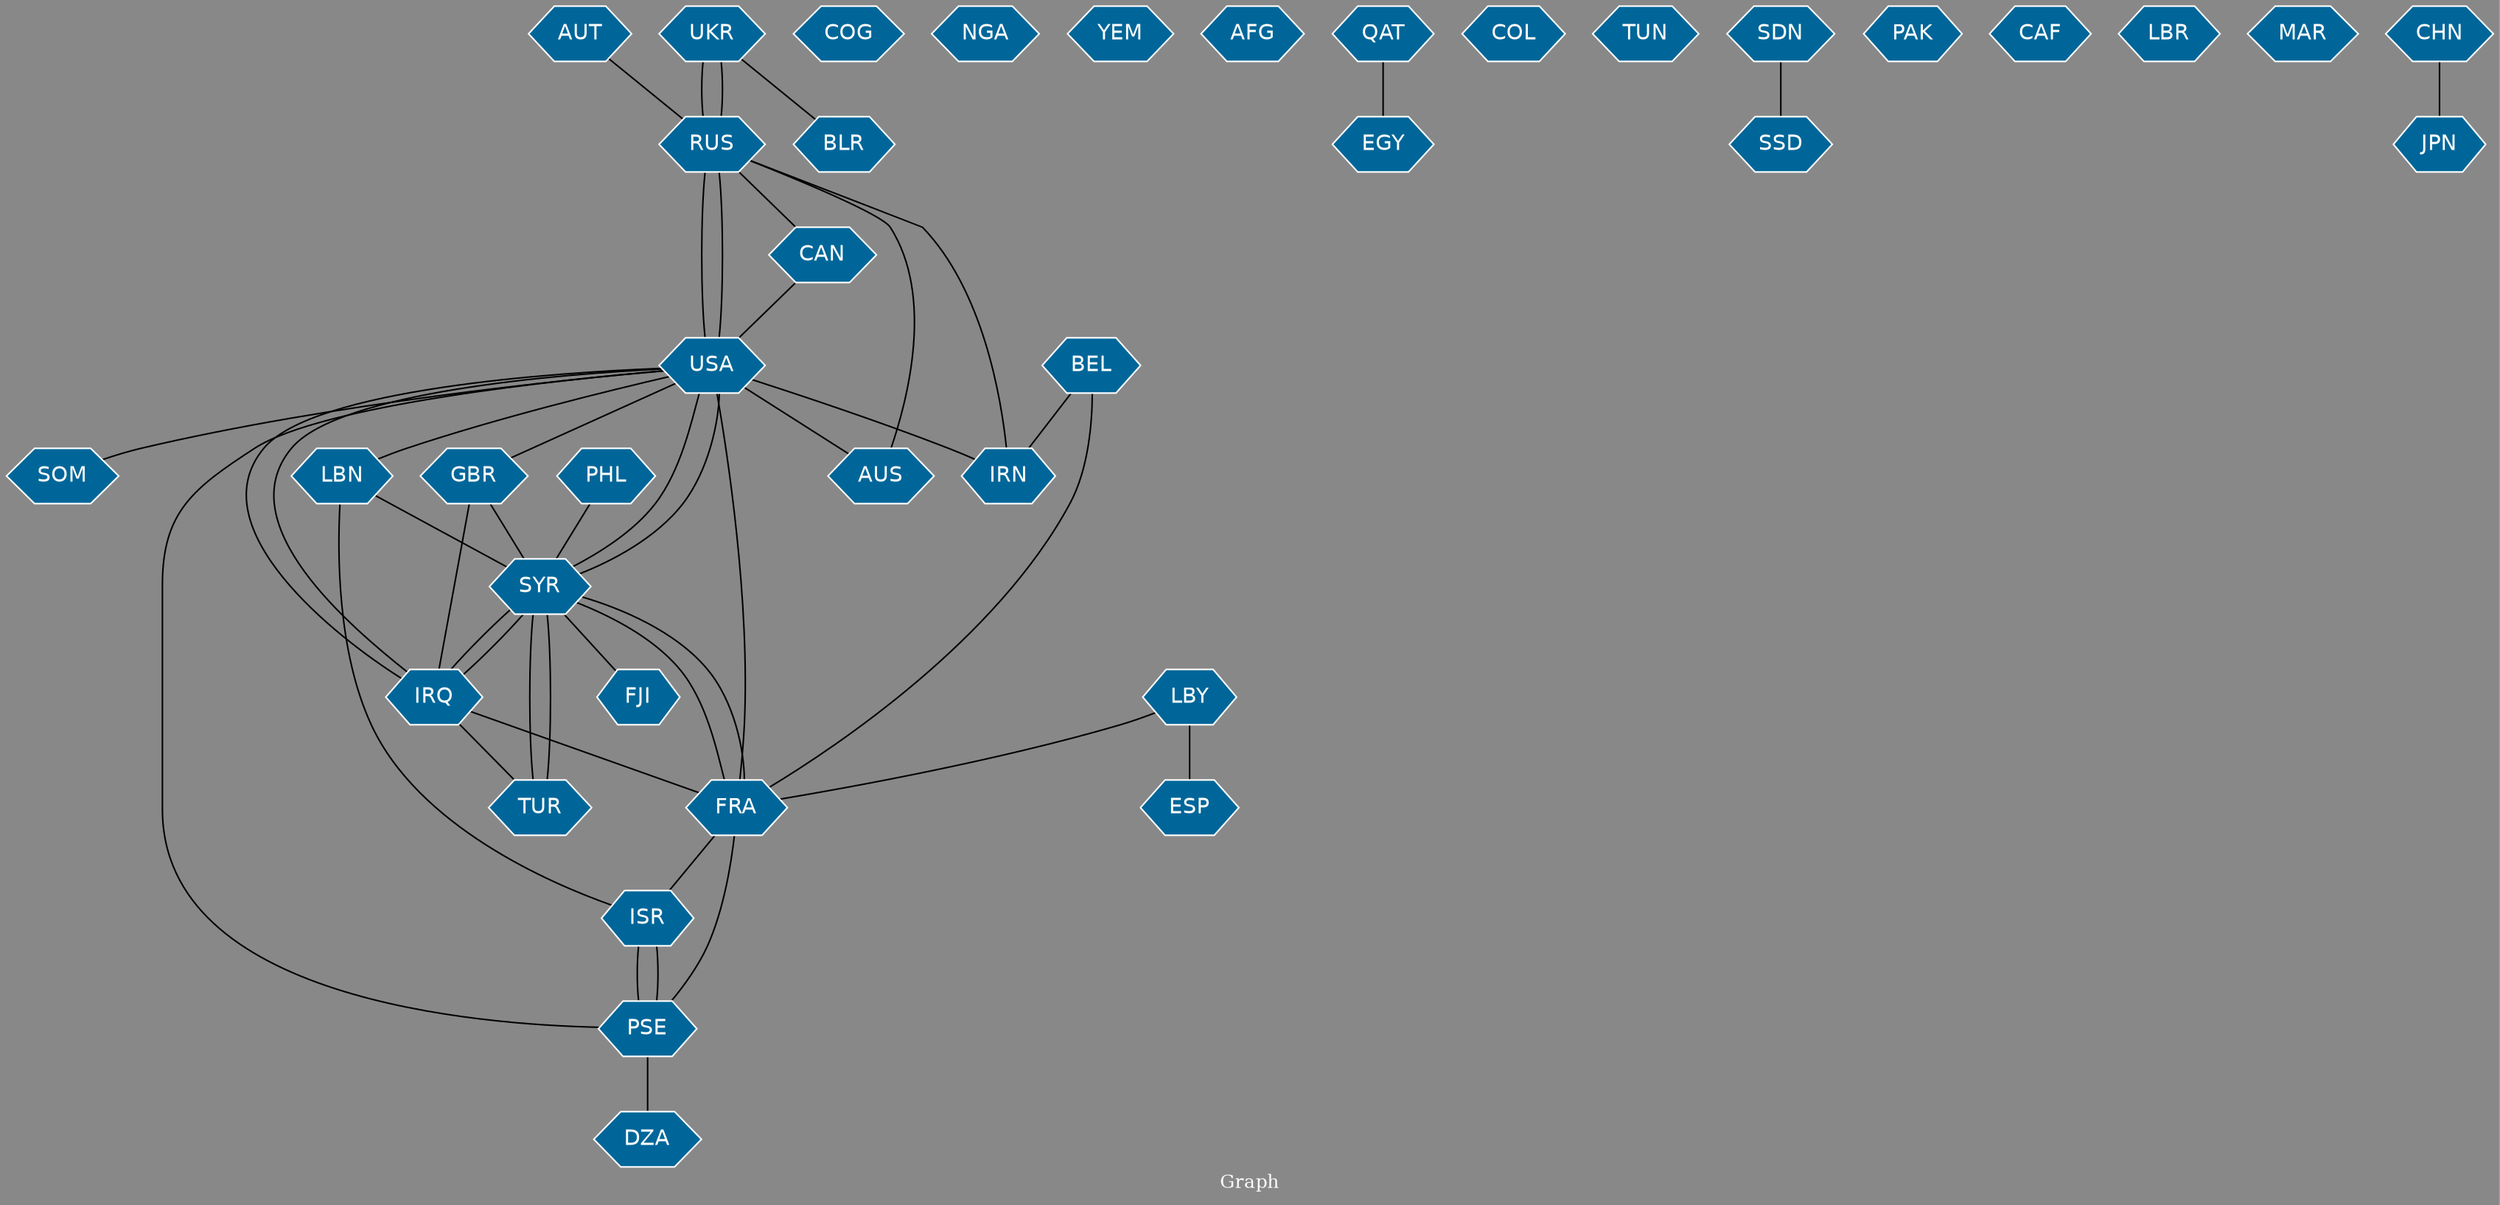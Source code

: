 // Countries together in item graph
graph {
	graph [bgcolor="#888888" fontcolor=white fontsize=12 label="Graph" outputorder=edgesfirst overlap=prism]
	node [color=white fillcolor="#006699" fontcolor=white fontname=Helvetica shape=hexagon style=filled]
	edge [arrowhead=open color=black fontcolor=white fontname=Courier fontsize=12]
		UKR [label=UKR]
		RUS [label=RUS]
		SYR [label=SYR]
		TUR [label=TUR]
		COG [label=COG]
		ESP [label=ESP]
		NGA [label=NGA]
		YEM [label=YEM]
		GBR [label=GBR]
		LBY [label=LBY]
		FRA [label=FRA]
		IRN [label=IRN]
		AFG [label=AFG]
		IRQ [label=IRQ]
		USA [label=USA]
		PSE [label=PSE]
		EGY [label=EGY]
		DZA [label=DZA]
		QAT [label=QAT]
		CAN [label=CAN]
		LBN [label=LBN]
		COL [label=COL]
		TUN [label=TUN]
		SDN [label=SDN]
		SSD [label=SSD]
		ISR [label=ISR]
		AUT [label=AUT]
		SOM [label=SOM]
		PAK [label=PAK]
		CAF [label=CAF]
		FJI [label=FJI]
		BEL [label=BEL]
		PHL [label=PHL]
		LBR [label=LBR]
		MAR [label=MAR]
		BLR [label=BLR]
		AUS [label=AUS]
		CHN [label=CHN]
		JPN [label=JPN]
			AUT -- RUS [weight=1]
			IRN -- RUS [weight=1]
			FRA -- USA [weight=1]
			SYR -- USA [weight=1]
			SYR -- IRQ [weight=1]
			PSE -- FRA [weight=2]
			ISR -- PSE [weight=4]
			SYR -- TUR [weight=3]
			UKR -- RUS [weight=6]
			UKR -- BLR [weight=1]
			PSE -- DZA [weight=1]
			CHN -- JPN [weight=1]
			SYR -- FJI [weight=1]
			USA -- AUS [weight=1]
			USA -- SOM [weight=1]
			CAN -- USA [weight=1]
			IRQ -- USA [weight=2]
			QAT -- EGY [weight=1]
			LBY -- FRA [weight=2]
			LBN -- ISR [weight=1]
			LBY -- ESP [weight=1]
			PHL -- SYR [weight=1]
			RUS -- CAN [weight=1]
			USA -- SYR [weight=5]
			FRA -- SYR [weight=2]
			USA -- IRQ [weight=3]
			AUS -- RUS [weight=1]
			USA -- LBN [weight=1]
			TUR -- SYR [weight=5]
			BEL -- IRN [weight=1]
			RUS -- USA [weight=3]
			LBN -- SYR [weight=1]
			SYR -- FRA [weight=1]
			RUS -- UKR [weight=3]
			USA -- RUS [weight=2]
			BEL -- FRA [weight=1]
			IRQ -- SYR [weight=6]
			PSE -- ISR [weight=3]
			USA -- PSE [weight=1]
			SDN -- SSD [weight=1]
			FRA -- ISR [weight=1]
			IRQ -- FRA [weight=4]
			IRQ -- TUR [weight=3]
			USA -- GBR [weight=1]
			GBR -- IRQ [weight=2]
			USA -- IRN [weight=3]
			GBR -- SYR [weight=1]
}